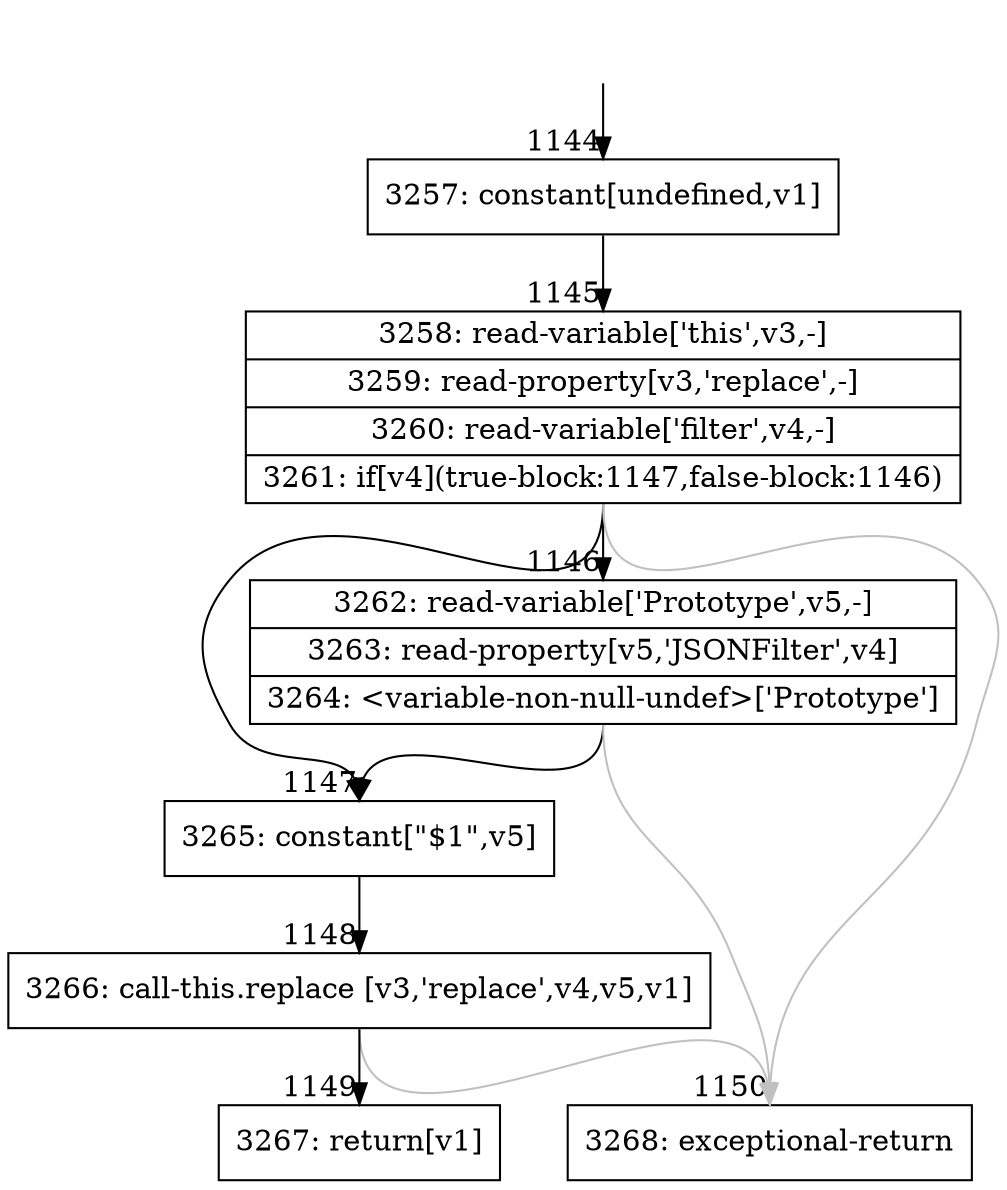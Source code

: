 digraph {
rankdir="TD"
BB_entry97[shape=none,label=""];
BB_entry97 -> BB1144 [tailport=s, headport=n, headlabel="    1144"]
BB1144 [shape=record label="{3257: constant[undefined,v1]}" ] 
BB1144 -> BB1145 [tailport=s, headport=n, headlabel="      1145"]
BB1145 [shape=record label="{3258: read-variable['this',v3,-]|3259: read-property[v3,'replace',-]|3260: read-variable['filter',v4,-]|3261: if[v4](true-block:1147,false-block:1146)}" ] 
BB1145 -> BB1147 [tailport=s, headport=n, headlabel="      1147"]
BB1145 -> BB1146 [tailport=s, headport=n, headlabel="      1146"]
BB1145 -> BB1150 [tailport=s, headport=n, color=gray, headlabel="      1150"]
BB1146 [shape=record label="{3262: read-variable['Prototype',v5,-]|3263: read-property[v5,'JSONFilter',v4]|3264: \<variable-non-null-undef\>['Prototype']}" ] 
BB1146 -> BB1147 [tailport=s, headport=n]
BB1146 -> BB1150 [tailport=s, headport=n, color=gray]
BB1147 [shape=record label="{3265: constant[\"$1\",v5]}" ] 
BB1147 -> BB1148 [tailport=s, headport=n, headlabel="      1148"]
BB1148 [shape=record label="{3266: call-this.replace [v3,'replace',v4,v5,v1]}" ] 
BB1148 -> BB1149 [tailport=s, headport=n, headlabel="      1149"]
BB1148 -> BB1150 [tailport=s, headport=n, color=gray]
BB1149 [shape=record label="{3267: return[v1]}" ] 
BB1150 [shape=record label="{3268: exceptional-return}" ] 
//#$~ 723
}
